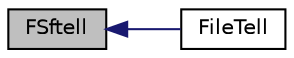 digraph "FSftell"
{
  edge [fontname="Helvetica",fontsize="10",labelfontname="Helvetica",labelfontsize="10"];
  node [fontname="Helvetica",fontsize="10",shape=record];
  rankdir="LR";
  Node1 [label="FSftell",height=0.2,width=0.4,color="black", fillcolor="grey75", style="filled", fontcolor="black"];
  Node1 -> Node2 [dir="back",color="midnightblue",fontsize="10",style="solid",fontname="Helvetica"];
  Node2 [label="FileTell",height=0.2,width=0.4,color="black", fillcolor="white", style="filled",URL="$_file_system_8c.html#a67c08f8987e9cebfb28536f02d7dcc65"];
}
